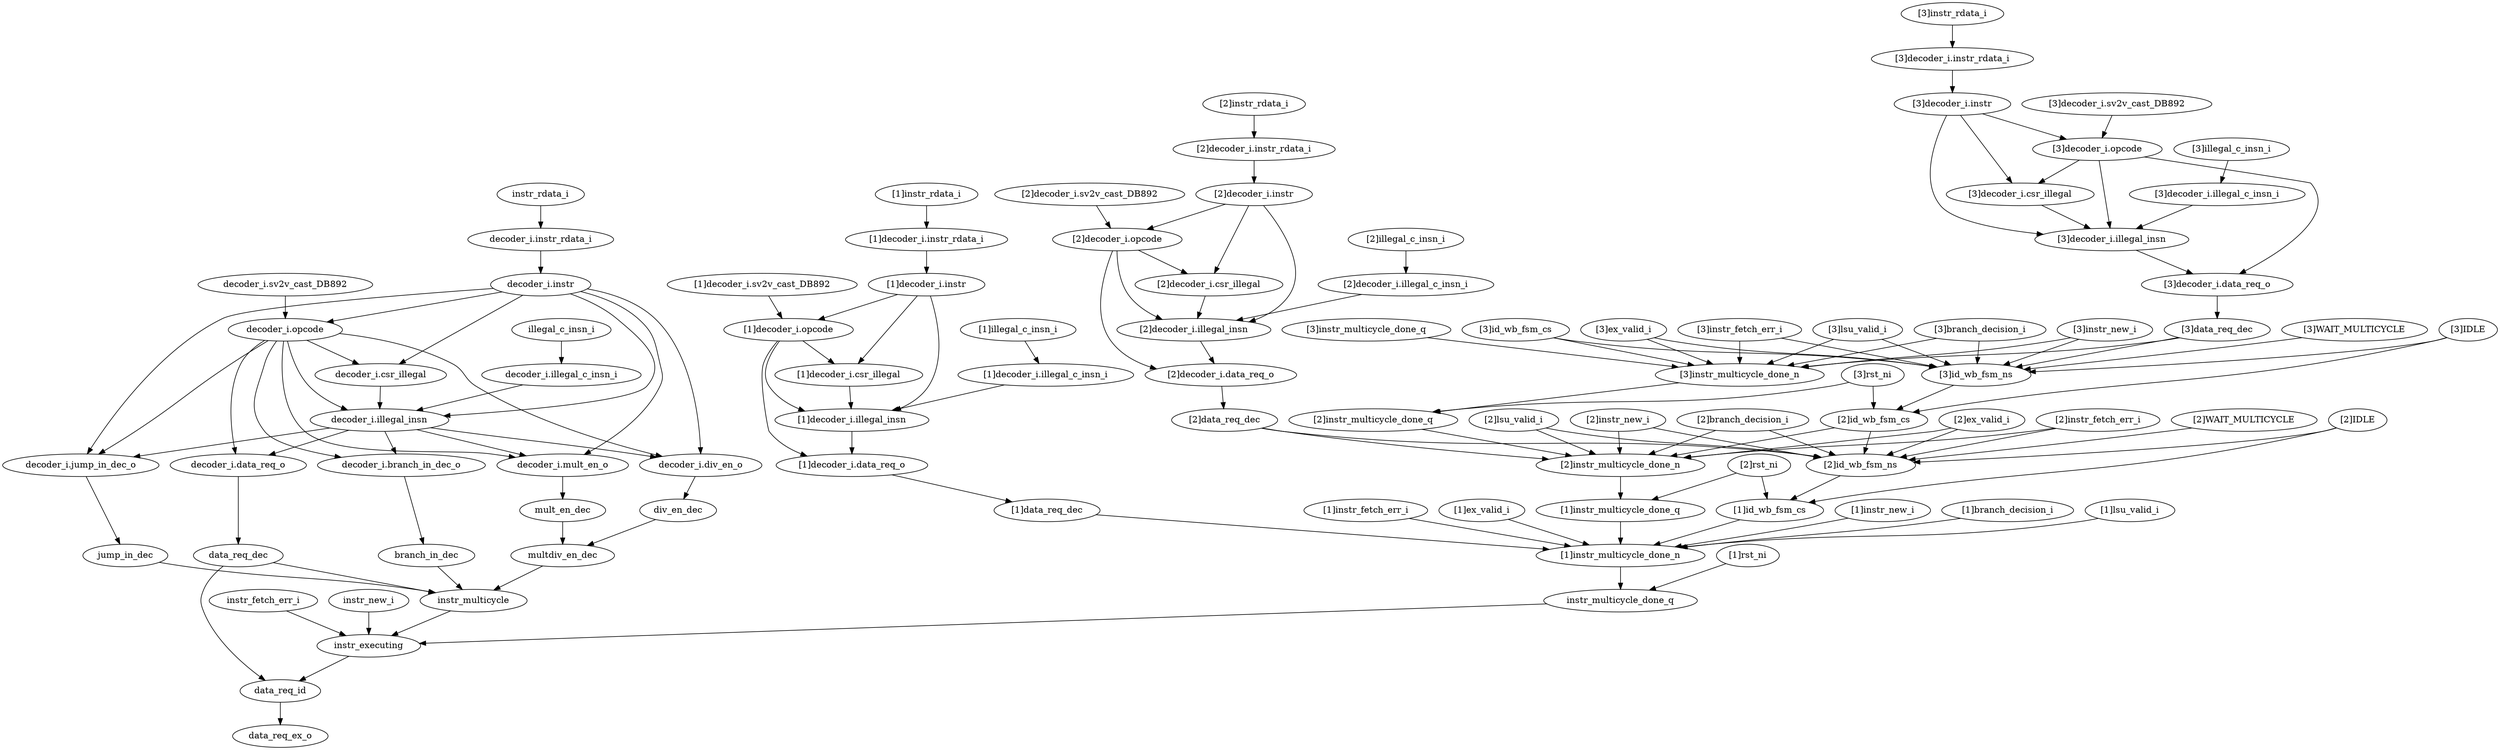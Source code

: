 strict digraph "" {
	"[3]lsu_valid_i"	 [complexity=24,
		importance=0.728773045609,
		rank=0.0303655435671];
	"[3]instr_multicycle_done_n"	 [complexity=20,
		importance=0.0301452905475,
		rank=0.00150726452738];
	"[3]lsu_valid_i" -> "[3]instr_multicycle_done_n";
	"[3]id_wb_fsm_ns"	 [complexity=20,
		importance=0.727277082919,
		rank=0.0363638541459];
	"[3]lsu_valid_i" -> "[3]id_wb_fsm_ns";
	"[2]ex_valid_i"	 [complexity=19,
		importance=0.104254602447,
		rank=0.0054870843393];
	"[2]instr_multicycle_done_n"	 [complexity=16,
		importance=0.0229719815348,
		rank=0.00143574884592];
	"[2]ex_valid_i" -> "[2]instr_multicycle_done_n";
	"[2]id_wb_fsm_ns"	 [complexity=15,
		importance=0.102758639756,
		rank=0.00685057598376];
	"[2]ex_valid_i" -> "[2]id_wb_fsm_ns";
	data_req_id	 [complexity=2,
		importance=0.00458567536145,
		rank=0.00229283768072];
	data_req_ex_o	 [complexity=0,
		importance=0.00252574459851,
		rank=0.0];
	data_req_id -> data_req_ex_o;
	multdiv_en_dec	 [complexity=15,
		importance=0.0144785085057,
		rank=0.000965233900383];
	instr_multicycle	 [complexity=10,
		importance=0.0118000475938,
		rank=0.00118000475938];
	multdiv_en_dec -> instr_multicycle;
	"decoder_i.data_req_o"	 [complexity=15,
		importance=0.0158576062078,
		rank=0.00105717374719];
	data_req_dec	 [complexity=15,
		importance=0.0141499014699,
		rank=0.000943326764663];
	"decoder_i.data_req_o" -> data_req_dec;
	instr_executing	 [complexity=5,
		importance=0.00862536350921,
		rank=0.00172507270184];
	instr_multicycle -> instr_executing;
	"[2]rst_ni"	 [complexity=14,
		importance=0.198967538705,
		rank=0.0142119670504];
	"[1]instr_multicycle_done_q"	 [complexity=14,
		importance=0.0193123577055,
		rank=0.00137945412182];
	"[2]rst_ni" -> "[1]instr_multicycle_done_q";
	"[1]id_wb_fsm_cs"	 [complexity=13,
		importance=0.0987357880075,
		rank=0.00759506061596];
	"[2]rst_ni" -> "[1]id_wb_fsm_cs";
	"[1]decoder_i.illegal_insn"	 [complexity=17,
		importance=0.0393134541203,
		rank=0.00231255612472];
	"[1]decoder_i.data_req_o"	 [complexity=16,
		importance=0.035654903658,
		rank=0.00222843147862];
	"[1]decoder_i.illegal_insn" -> "[1]decoder_i.data_req_o";
	"[2]instr_rdata_i"	 [complexity=28,
		importance=0.222784965204,
		rank=0.00795660590013];
	"[2]decoder_i.instr_rdata_i"	 [complexity=28,
		importance=0.221289002513,
		rank=0.00790317866118];
	"[2]instr_rdata_i" -> "[2]decoder_i.instr_rdata_i";
	"decoder_i.csr_illegal"	 [complexity=18,
		importance=0.0210186225577,
		rank=0.0011677012532];
	"decoder_i.illegal_insn"	 [complexity=16,
		importance=0.0195118339088,
		rank=0.0012194896193];
	"decoder_i.csr_illegal" -> "decoder_i.illegal_insn";
	"[1]instr_rdata_i"	 [complexity=25,
		importance=0.0488650307348,
		rank=0.00195460122939];
	"[1]decoder_i.instr_rdata_i"	 [complexity=25,
		importance=0.0473690680444,
		rank=0.00189476272178];
	"[1]instr_rdata_i" -> "[1]decoder_i.instr_rdata_i";
	"[1]instr_new_i"	 [complexity=14,
		importance=0.0804893253003,
		rank=0.00574923752145];
	"[1]instr_multicycle_done_n"	 [complexity=12,
		importance=0.015798672522,
		rank=0.0013165560435];
	"[1]instr_new_i" -> "[1]instr_multicycle_done_n";
	"[1]rst_ni"	 [complexity=11,
		importance=0.0257740600759,
		rank=0.00234309637054];
	instr_multicycle_done_q	 [complexity=10,
		importance=0.0121390486928,
		rank=0.00121390486928];
	"[1]rst_ni" -> instr_multicycle_done_q;
	"decoder_i.div_en_o"	 [complexity=18,
		importance=0.0185816300259,
		rank=0.00103231277922];
	div_en_dec	 [complexity=18,
		importance=0.0168435518088,
		rank=0.000935752878266];
	"decoder_i.div_en_o" -> div_en_dec;
	"[3]data_req_dec"	 [complexity=24,
		importance=1.45690401971,
		rank=0.0607043341548];
	"[3]data_req_dec" -> "[3]instr_multicycle_done_n";
	"[3]data_req_dec" -> "[3]id_wb_fsm_ns";
	"[2]instr_multicycle_done_n" -> "[1]instr_multicycle_done_q";
	"[2]instr_multicycle_done_q"	 [complexity=18,
		importance=0.0264856667183,
		rank=0.00147142592879];
	"[2]instr_multicycle_done_q" -> "[2]instr_multicycle_done_n";
	"[1]decoder_i.illegal_c_insn_i"	 [complexity=18,
		importance=0.0415574149928,
		rank=0.00230874527738];
	"[1]decoder_i.illegal_c_insn_i" -> "[1]decoder_i.illegal_insn";
	"[1]illegal_c_insn_i"	 [complexity=18,
		importance=0.0430533776832,
		rank=0.00239185431573];
	"[1]illegal_c_insn_i" -> "[1]decoder_i.illegal_c_insn_i";
	div_en_dec -> multdiv_en_dec;
	"[3]decoder_i.instr_rdata_i"	 [complexity=33,
		importance=1.47032588884,
		rank=0.0445553299648];
	"[3]decoder_i.instr"	 [complexity=31,
		importance=1.46845592706,
		rank=0.0473695460341];
	"[3]decoder_i.instr_rdata_i" -> "[3]decoder_i.instr";
	instr_multicycle_done_q -> instr_executing;
	"[2]instr_fetch_err_i"	 [complexity=17,
		importance=0.412530521716,
		rank=0.0242665012774];
	"[2]instr_fetch_err_i" -> "[2]instr_multicycle_done_n";
	"[2]instr_fetch_err_i" -> "[2]id_wb_fsm_ns";
	mult_en_dec	 [complexity=18,
		importance=0.0168435518088,
		rank=0.000935752878266];
	mult_en_dec -> multdiv_en_dec;
	"[2]decoder_i.opcode"	 [complexity=23,
		importance=0.216988110162,
		rank=0.0094342656592];
	"[2]decoder_i.csr_illegal"	 [complexity=22,
		importance=0.214740177238,
		rank=0.00976091714718];
	"[2]decoder_i.opcode" -> "[2]decoder_i.csr_illegal";
	"[2]decoder_i.illegal_insn"	 [complexity=20,
		importance=0.213233388589,
		rank=0.0106616694295];
	"[2]decoder_i.opcode" -> "[2]decoder_i.illegal_insn";
	"[2]decoder_i.data_req_o"	 [complexity=19,
		importance=0.209574838127,
		rank=0.0110302546382];
	"[2]decoder_i.opcode" -> "[2]decoder_i.data_req_o";
	"[1]instr_multicycle_done_q" -> "[1]instr_multicycle_done_n";
	"[1]branch_decision_i"	 [complexity=14,
		importance=0.0172946352124,
		rank=0.0012353310866];
	"[1]branch_decision_i" -> "[1]instr_multicycle_done_n";
	"[2]decoder_i.instr"	 [complexity=26,
		importance=0.219419040732,
		rank=0.0084391938743];
	"[2]decoder_i.instr" -> "[2]decoder_i.opcode";
	"[2]decoder_i.instr" -> "[2]decoder_i.csr_illegal";
	"[2]decoder_i.instr" -> "[2]decoder_i.illegal_insn";
	"[1]instr_multicycle_done_n" -> instr_multicycle_done_q;
	"[3]IDLE"	 [complexity=26,
		importance=1.45605012853,
		rank=0.0560019280203];
	"[2]id_wb_fsm_cs"	 [complexity=18,
		importance=0.72325423117,
		rank=0.0401807906206];
	"[3]IDLE" -> "[2]id_wb_fsm_cs";
	"[3]IDLE" -> "[3]id_wb_fsm_ns";
	"decoder_i.instr_rdata_i"	 [complexity=24,
		importance=0.0275674478329,
		rank=0.00114864365971];
	"decoder_i.instr"	 [complexity=22,
		importance=0.0256974860515,
		rank=0.0011680675478];
	"decoder_i.instr_rdata_i" -> "decoder_i.instr";
	"[3]decoder_i.csr_illegal"	 [complexity=27,
		importance=1.46377706356,
		rank=0.0542139653172];
	"[3]decoder_i.instr" -> "[3]decoder_i.csr_illegal";
	"[3]decoder_i.opcode"	 [complexity=28,
		importance=1.46602499649,
		rank=0.0523580355888];
	"[3]decoder_i.instr" -> "[3]decoder_i.opcode";
	"[3]decoder_i.illegal_insn"	 [complexity=25,
		importance=1.46227027491,
		rank=0.0584908109966];
	"[3]decoder_i.instr" -> "[3]decoder_i.illegal_insn";
	"[1]id_wb_fsm_cs" -> "[1]instr_multicycle_done_n";
	instr_fetch_err_i	 [complexity=10,
		importance=0.0101213261996,
		rank=0.00101213261996];
	instr_fetch_err_i -> instr_executing;
	jump_in_dec	 [complexity=15,
		importance=0.0141461240867,
		rank=0.000943074939111];
	jump_in_dec -> instr_multicycle;
	"[3]branch_decision_i"	 [complexity=24,
		importance=0.728773045609,
		rank=0.0303655435671];
	"[3]branch_decision_i" -> "[3]instr_multicycle_done_n";
	"[3]branch_decision_i" -> "[3]id_wb_fsm_ns";
	"[3]instr_new_i"	 [complexity=22,
		importance=2.91060429437,
		rank=0.132300195198];
	"[3]instr_new_i" -> "[3]instr_multicycle_done_n";
	"[3]instr_new_i" -> "[3]id_wb_fsm_ns";
	"[1]lsu_valid_i"	 [complexity=16,
		importance=0.0172946352124,
		rank=0.00108091470078];
	"[1]lsu_valid_i" -> "[1]instr_multicycle_done_n";
	"[3]id_wb_fsm_cs"	 [complexity=23,
		importance=5.09488333331,
		rank=0.221516666666];
	"[3]id_wb_fsm_cs" -> "[3]instr_multicycle_done_n";
	"[3]id_wb_fsm_cs" -> "[3]id_wb_fsm_ns";
	instr_new_i	 [complexity=10,
		importance=0.0101213261996,
		rank=0.00101213261996];
	instr_new_i -> instr_executing;
	"[1]data_req_dec"	 [complexity=16,
		importance=0.0339471989201,
		rank=0.0021216999325];
	"[1]data_req_dec" -> "[1]instr_multicycle_done_n";
	"[2]WAIT_MULTICYCLE"	 [complexity=25,
		importance=0.412530521716,
		rank=0.0165012208686];
	"[2]WAIT_MULTICYCLE" -> "[2]id_wb_fsm_ns";
	instr_executing -> data_req_id;
	"[3]instr_multicycle_done_q"	 [complexity=22,
		importance=0.0336589757311,
		rank=0.00152995344232];
	"[3]instr_multicycle_done_q" -> "[3]instr_multicycle_done_n";
	"[2]id_wb_fsm_ns" -> "[1]id_wb_fsm_cs";
	"[3]instr_multicycle_done_n" -> "[2]instr_multicycle_done_q";
	branch_in_dec	 [complexity=15,
		importance=0.0141484605646,
		rank=0.000943230704304];
	branch_in_dec -> instr_multicycle;
	"[3]rst_ni"	 [complexity=19,
		importance=1.44800442503,
		rank=0.0762107592121];
	"[3]rst_ni" -> "[2]instr_multicycle_done_q";
	"[3]rst_ni" -> "[2]id_wb_fsm_cs";
	data_req_dec -> data_req_id;
	data_req_dec -> instr_multicycle;
	"[1]decoder_i.instr"	 [complexity=23,
		importance=0.0454991062629,
		rank=0.00197822201143];
	"[1]decoder_i.instr_rdata_i" -> "[1]decoder_i.instr";
	"[2]id_wb_fsm_cs" -> "[2]instr_multicycle_done_n";
	"[2]id_wb_fsm_cs" -> "[2]id_wb_fsm_ns";
	"[2]decoder_i.csr_illegal" -> "[2]decoder_i.illegal_insn";
	"[3]id_wb_fsm_ns" -> "[2]id_wb_fsm_cs";
	"[2]lsu_valid_i"	 [complexity=19,
		importance=0.104254602447,
		rank=0.0054870843393];
	"[2]lsu_valid_i" -> "[2]instr_multicycle_done_n";
	"[2]lsu_valid_i" -> "[2]id_wb_fsm_ns";
	"decoder_i.jump_in_dec_o"	 [complexity=15,
		importance=0.015846273452,
		rank=0.00105641823014];
	"decoder_i.jump_in_dec_o" -> jump_in_dec;
	"[1]instr_fetch_err_i"	 [complexity=14,
		importance=0.0804893253003,
		rank=0.00574923752145];
	"[1]instr_fetch_err_i" -> "[1]instr_multicycle_done_n";
	"[2]decoder_i.illegal_c_insn_i"	 [complexity=21,
		importance=0.215477349462,
		rank=0.0102608261648];
	"[2]decoder_i.illegal_c_insn_i" -> "[2]decoder_i.illegal_insn";
	"[2]decoder_i.sv2v_cast_DB892"	 [complexity=26,
		importance=0.218484072852,
		rank=0.00840323357123];
	"[2]decoder_i.sv2v_cast_DB892" -> "[2]decoder_i.opcode";
	"[1]decoder_i.opcode"	 [complexity=20,
		importance=0.0430681756928,
		rank=0.00215340878464];
	"[1]decoder_i.opcode" -> "[1]decoder_i.illegal_insn";
	"[1]decoder_i.opcode" -> "[1]decoder_i.data_req_o";
	"[1]decoder_i.csr_illegal"	 [complexity=19,
		importance=0.0408202427691,
		rank=0.00214843382995];
	"[1]decoder_i.opcode" -> "[1]decoder_i.csr_illegal";
	"decoder_i.mult_en_o"	 [complexity=18,
		importance=0.0185816300259,
		rank=0.00103231277922];
	"decoder_i.mult_en_o" -> mult_en_dec;
	"[1]decoder_i.instr" -> "[1]decoder_i.illegal_insn";
	"[1]decoder_i.instr" -> "[1]decoder_i.opcode";
	"[1]decoder_i.instr" -> "[1]decoder_i.csr_illegal";
	"decoder_i.branch_in_dec_o"	 [complexity=15,
		importance=0.0158532834465,
		rank=0.0010568855631];
	"decoder_i.branch_in_dec_o" -> branch_in_dec;
	"[3]decoder_i.illegal_c_insn_i"	 [complexity=26,
		importance=1.46451423579,
		rank=0.0563274706072];
	"[3]decoder_i.illegal_c_insn_i" -> "[3]decoder_i.illegal_insn";
	illegal_c_insn_i	 [complexity=17,
		importance=0.0232517574717,
		rank=0.00136775043951];
	"decoder_i.illegal_c_insn_i"	 [complexity=17,
		importance=0.0217557947813,
		rank=0.00127975263419];
	illegal_c_insn_i -> "decoder_i.illegal_c_insn_i";
	"[3]decoder_i.csr_illegal" -> "[3]decoder_i.illegal_insn";
	"[2]decoder_i.instr_rdata_i" -> "[2]decoder_i.instr";
	"[1]ex_valid_i"	 [complexity=16,
		importance=0.0172946352124,
		rank=0.00108091470078];
	"[1]ex_valid_i" -> "[1]instr_multicycle_done_n";
	"[2]decoder_i.illegal_insn" -> "[2]decoder_i.data_req_o";
	"decoder_i.illegal_insn" -> "decoder_i.data_req_o";
	"decoder_i.illegal_insn" -> "decoder_i.div_en_o";
	"decoder_i.illegal_insn" -> "decoder_i.jump_in_dec_o";
	"decoder_i.illegal_insn" -> "decoder_i.mult_en_o";
	"decoder_i.illegal_insn" -> "decoder_i.branch_in_dec_o";
	"decoder_i.illegal_c_insn_i" -> "decoder_i.illegal_insn";
	"[2]instr_new_i"	 [complexity=17,
		importance=0.412530521716,
		rank=0.0242665012774];
	"[2]instr_new_i" -> "[2]instr_multicycle_done_n";
	"[2]instr_new_i" -> "[2]id_wb_fsm_ns";
	"[3]ex_valid_i"	 [complexity=24,
		importance=0.728773045609,
		rank=0.0303655435671];
	"[3]ex_valid_i" -> "[3]instr_multicycle_done_n";
	"[3]ex_valid_i" -> "[3]id_wb_fsm_ns";
	"[3]instr_fetch_err_i"	 [complexity=22,
		importance=2.91060429437,
		rank=0.132300195198];
	"[3]instr_fetch_err_i" -> "[3]instr_multicycle_done_n";
	"[3]instr_fetch_err_i" -> "[3]id_wb_fsm_ns";
	"decoder_i.instr" -> "decoder_i.csr_illegal";
	"decoder_i.instr" -> "decoder_i.div_en_o";
	"decoder_i.instr" -> "decoder_i.jump_in_dec_o";
	"decoder_i.instr" -> "decoder_i.mult_en_o";
	"decoder_i.instr" -> "decoder_i.illegal_insn";
	"decoder_i.opcode"	 [complexity=19,
		importance=0.0232665554814,
		rank=0.00122455555165];
	"decoder_i.instr" -> "decoder_i.opcode";
	"[2]data_req_dec"	 [complexity=19,
		importance=0.207867133389,
		rank=0.0109403754415];
	"[2]data_req_dec" -> "[2]instr_multicycle_done_n";
	"[2]data_req_dec" -> "[2]id_wb_fsm_ns";
	"decoder_i.opcode" -> "decoder_i.data_req_o";
	"decoder_i.opcode" -> "decoder_i.csr_illegal";
	"decoder_i.opcode" -> "decoder_i.div_en_o";
	"decoder_i.opcode" -> "decoder_i.jump_in_dec_o";
	"decoder_i.opcode" -> "decoder_i.mult_en_o";
	"decoder_i.opcode" -> "decoder_i.branch_in_dec_o";
	"decoder_i.opcode" -> "decoder_i.illegal_insn";
	"[1]decoder_i.data_req_o" -> "[1]data_req_dec";
	"[3]decoder_i.sv2v_cast_DB892"	 [complexity=31,
		importance=1.46752095918,
		rank=0.0473393857799];
	"[3]decoder_i.sv2v_cast_DB892" -> "[3]decoder_i.opcode";
	"[3]illegal_c_insn_i"	 [complexity=26,
		importance=1.46601019848,
		rank=0.0563850076337];
	"[3]illegal_c_insn_i" -> "[3]decoder_i.illegal_c_insn_i";
	"[3]decoder_i.opcode" -> "[3]decoder_i.csr_illegal";
	"[3]decoder_i.opcode" -> "[3]decoder_i.illegal_insn";
	"[3]decoder_i.data_req_o"	 [complexity=24,
		importance=1.45861172445,
		rank=0.0607754885188];
	"[3]decoder_i.opcode" -> "[3]decoder_i.data_req_o";
	"[3]decoder_i.illegal_insn" -> "[3]decoder_i.data_req_o";
	"[2]branch_decision_i"	 [complexity=19,
		importance=0.104254602447,
		rank=0.0054870843393];
	"[2]branch_decision_i" -> "[2]instr_multicycle_done_n";
	"[2]branch_decision_i" -> "[2]id_wb_fsm_ns";
	"decoder_i.sv2v_cast_DB892"	 [complexity=22,
		importance=0.0247625181718,
		rank=0.00112556900781];
	"decoder_i.sv2v_cast_DB892" -> "decoder_i.opcode";
	"[1]decoder_i.sv2v_cast_DB892"	 [complexity=23,
		importance=0.0445641383833,
		rank=0.00193757123406];
	"[1]decoder_i.sv2v_cast_DB892" -> "[1]decoder_i.opcode";
	"[3]WAIT_MULTICYCLE"	 [complexity=30,
		importance=2.91060429437,
		rank=0.0970201431455];
	"[3]WAIT_MULTICYCLE" -> "[3]id_wb_fsm_ns";
	instr_rdata_i	 [complexity=24,
		importance=0.0290634105234,
		rank=0.00121097543847];
	instr_rdata_i -> "decoder_i.instr_rdata_i";
	"[3]decoder_i.data_req_o" -> "[3]data_req_dec";
	"[2]decoder_i.data_req_o" -> "[2]data_req_dec";
	"[2]illegal_c_insn_i"	 [complexity=21,
		importance=0.216973312152,
		rank=0.0103320624834];
	"[2]illegal_c_insn_i" -> "[2]decoder_i.illegal_c_insn_i";
	"[1]decoder_i.csr_illegal" -> "[1]decoder_i.illegal_insn";
	"[3]instr_rdata_i"	 [complexity=33,
		importance=1.47182185153,
		rank=0.0446006621675];
	"[3]instr_rdata_i" -> "[3]decoder_i.instr_rdata_i";
	"[2]IDLE"	 [complexity=21,
		importance=0.207013242203,
		rank=0.00985777343825];
	"[2]IDLE" -> "[1]id_wb_fsm_cs";
	"[2]IDLE" -> "[2]id_wb_fsm_ns";
}
